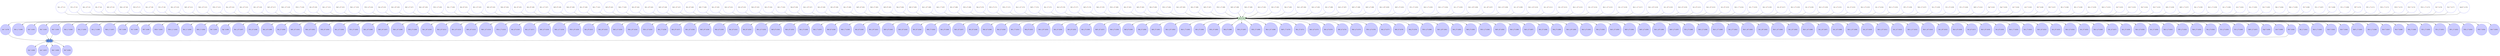 digraph test {
  c1 -> e1;
  c2 -> e1;
  c3 -> e1;
  c4 -> e1;
  c5 -> e1;
  c6 -> e1;
  c7 -> e1;
  c8 -> e1;
  c9 -> e1;
  c10 -> e1;
  c11 -> e1;
  c12 -> e1;
  c13 -> e1;
  c14 -> e1;
  c15 -> e1;
  c16 -> e1;
  c17 -> e1;
  c18 -> e1;
  c19 -> e1;
  c20 -> e1;
  c21 -> e1;
  c22 -> e1;
  c23 -> e1;
  c24 -> e1;
  c25 -> e1;
  c26 -> e1;
  c27 -> e1;
  c28 -> e1;
  c29 -> e1;
  c30 -> e1;
  c31 -> e1;
  c32 -> e1;
  c33 -> e1;
  c34 -> e1;
  c35 -> e1;
  c36 -> e1;
  c37 -> e1;
  c38 -> e1;
  c39 -> e1;
  c40 -> e1;
  c41 -> e1;
  c42 -> e1;
  c43 -> e1;
  c44 -> e1;
  c45 -> e1;
  c46 -> e1;
  c47 -> e1;
  c48 -> e1;
  c49 -> e1;
  c50 -> e1;
  c51 -> e1;
  c52 -> e1;
  c53 -> e1;
  c54 -> e1;
  c55 -> e1;
  c56 -> e1;
  c57 -> e1;
  c58 -> e1;
  c59 -> e1;
  c60 -> e1;
  c61 -> e1;
  c62 -> e1;
  c63 -> e1;
  c64 -> e1;
  c65 -> e1;
  c66 -> e1;
  c67 -> e1;
  c68 -> e1;
  c69 -> e1;
  c70 -> e1;
  c71 -> e1;
  c72 -> e1;
  c73 -> e1;
  c74 -> e1;
  c75 -> e1;
  c76 -> e1;
  c77 -> e1;
  c78 -> e1;
  c79 -> e1;
  c80 -> e1;
  c81 -> e1;
  c82 -> e1;
  c83 -> e1;
  c84 -> e1;
  c85 -> e1;
  c86 -> e1;
  c87 -> e1;
  c88 -> e1;
  c89 -> e1;
  c90 -> e1;
  c91 -> e1;
  c92 -> e1;
  c93 -> e1;
  c94 -> e1;
  c95 -> e1;
  c96 -> e1;
  c97 -> e1;
  c98 -> e1;
  c99 -> e1;
  c100 -> e1;
  c101 -> e1;
  c102 -> e1;
  c103 -> e1;
  c104 -> e1;
  c105 -> e1;
  c106 -> e1;
  c107 -> e1;
  c108 -> e1;
  c109 -> e1;
  c110 -> e1;
  c111 -> e1;
  c112 -> e1;
  c113 -> e1;
  c114 -> e1;
  c115 -> e1;
  c116 -> e1;
  c117 -> e1;
  c118 -> e1;
  c119 -> e1;
  c120 -> e1;
  c121 -> e1;
  c122 -> e1;
  c123 -> e1;
  c124 -> e1;
  c125 -> e1;
  c126 -> e1;
  c127 -> e1;
  c128 -> e1;
  c129 -> e1;
  c130 -> e1;
  c131 -> e1;
  c132 -> e1;
  c133 -> e1;
  c134 -> e1;
  c135 -> e1;
  c136 -> e1;
  c137 -> e1;
  c138 -> e1;
  c139 -> e1;
  c140 -> e1;
  c141 -> e1;
  c142 -> e1;
  c143 -> e1;
  c144 -> e1;
  c145 -> e1;
  c146 -> e1;
  c147 -> e1;
  c148 -> e1;
  c149 -> e1;
  c150 -> e1;
  c151 -> e1;
  c152 -> e1;
  c153 -> e1;
  c154 -> e1;
  c155 -> e1;
  c156 -> e1;
  c157 -> e1;
  c158 -> e1;
  c159 -> e1;
  c160 -> e1;
  c161 -> e1;
  c162 -> e1;
  c163 -> e1;
  c164 -> e1;
  c165 -> e1;
  c166 -> e1;
  c167 -> e1;
  c168 -> e1;
  c169 -> e1;
  c170 -> e1;
  c171 -> e1;
  c172 -> e1;
  c173 -> e1;
  c174 -> e1;
  c175 -> e1;
  c176 -> e1;
  c177 -> e1;
  c178 -> e1;
  e1 -> c179;
  c179 -> e2;
  e1 -> c180;
  e1 -> c181;
  e1 -> c182;
  c182 -> e2;
  e1 -> c183;
  c183 -> e2;
  e1 -> c184;
  e1 -> c185;
  e1 -> c186;
  e1 -> c187;
  e1 -> c188;
  e1 -> c189;
  e1 -> c190;
  e1 -> c191;
  e1 -> c192;
  e1 -> c193;
  e1 -> c194;
  e1 -> c195;
  e1 -> c196;
  e1 -> c197;
  e1 -> c198;
  e1 -> c199;
  e1 -> c200;
  e1 -> c201;
  e1 -> c202;
  e1 -> c203;
  e1 -> c204;
  e1 -> c205;
  e1 -> c206;
  e1 -> c207;
  e1 -> c208;
  e1 -> c209;
  e1 -> c210;
  e1 -> c211;
  e1 -> c212;
  e1 -> c213;
  e1 -> c214;
  e1 -> c215;
  e1 -> c216;
  e1 -> c217;
  e1 -> c218;
  e1 -> c219;
  e1 -> c220;
  e1 -> c221;
  e1 -> c222;
  e1 -> c223;
  e1 -> c224;
  e1 -> c225;
  e1 -> c226;
  e1 -> c227;
  e1 -> c228;
  e1 -> c229;
  e1 -> c230;
  e1 -> c231;
  e1 -> c232;
  e1 -> c233;
  e1 -> c234;
  e1 -> c235;
  e1 -> c236;
  e1 -> c237;
  e1 -> c238;
  e1 -> c239;
  e1 -> c240;
  e1 -> c241;
  e1 -> c242;
  e1 -> c243;
  e1 -> c244;
  e1 -> c245;
  e1 -> c246;
  e1 -> c247;
  e1 -> c248;
  e1 -> c249;
  e1 -> c250;
  e1 -> c251;
  e1 -> c252;
  e1 -> c253;
  e1 -> c254;
  e1 -> c255;
  e1 -> c256;
  e1 -> c257;
  e1 -> c258;
  e1 -> c259;
  e1 -> c260;
  e1 -> c261;
  e1 -> c262;
  e1 -> c263;
  e1 -> c264;
  e1 -> c265;
  e1 -> c266;
  e1 -> c267;
  e1 -> c268;
  e1 -> c269;
  e1 -> c270;
  e1 -> c271;
  e1 -> c272;
  e1 -> c273;
  e1 -> c274;
  e1 -> c275;
  e1 -> c276;
  e1 -> c277;
  e1 -> c278;
  e1 -> c279;
  e1 -> c280;
  e1 -> c281;
  e1 -> c282;
  e1 -> c283;
  e1 -> c284;
  e1 -> c285;
  e1 -> c286;
  e1 -> c287;
  e1 -> c288;
  e1 -> c289;
  e1 -> c290;
  e1 -> c291;
  e1 -> c292;
  e1 -> c293;
  e1 -> c294;
  e1 -> c295;
  e1 -> c296;
  e1 -> c297;
  e1 -> c298;
  e1 -> c299;
  e1 -> c300;
  e1 -> c301;
  e1 -> c302;
  e1 -> c303;
  e1 -> c304;
  e1 -> c305;
  e1 -> c306;
  e1 -> c307;
  e1 -> c308;
  e1 -> c309;
  e1 -> c310;
  e1 -> c311;
  e1 -> c312;
  e1 -> c313;
  e1 -> c314;
  e1 -> c315;
  e1 -> c316;
  e1 -> c317;
  e1 -> c318;
  e1 -> c319;
  e1 -> c320;
  e1 -> c321;
  e1 -> c322;
  e1 -> c323;
  e1 -> c324;
  e1 -> c325;
  e1 -> c326;
  e1 -> c327;
  e1 -> c328;
  e1 -> c329;
  e1 -> c330;
  e1 -> c331;
  e1 -> c332;
  e1 -> c333;
  e1 -> c334;
  e1 -> c335;
  e1 -> c336;
  e1 -> c337;
  e1 -> c338;
  e1 -> c339;
  e1 -> c340;
  c340 -> e2;
  e1 -> c341;
  e1 -> c342;
  e1 -> c343;
  e1 -> c344;
  e1 -> c345;
  e1 -> c346;
  e1 -> c347;
  e1 -> c348;
  e1 -> c349;
  e1 -> c350;
  e1 -> c351;
  e1 -> c352;
  e1 -> c353;
  e1 -> c354;
  e1 -> c355;
  e2 -> c356;
  e2 -> c357;
  e2 -> c358;
  e2 -> c359;
  c1 [color="#4040ff" fillcolor="transparent" label= <Bu1-_12<FONT COLOR="red"><SUP>0</SUP></FONT>&nbsp;(c1)> shape=circle style=filled];
  c2 [color="#4040ff" fillcolor="transparent" label= <Fi2+_4<FONT COLOR="red"><SUP>0</SUP></FONT>&nbsp;(c2)> shape=circle style=filled];
  c3 [color="#4040ff" fillcolor="transparent" label= <Bu2-_14<FONT COLOR="red"><SUP>0</SUP></FONT>&nbsp;(c3)> shape=circle style=filled];
  c4 [color="#4040ff" fillcolor="transparent" label= <Bri-_2<FONT COLOR="red"><SUP>0</SUP></FONT>&nbsp;(c4)> shape=circle style=filled];
  c5 [color="#4040ff" fillcolor="transparent" label= <BuF-_15<FONT COLOR="red"><SUP>0</SUP></FONT>&nbsp;(c5)> shape=circle style=filled];
  c6 [color="#4040ff" fillcolor="transparent" label= <Wal+_14<FONT COLOR="red"><SUP>0</SUP></FONT>&nbsp;(c6)> shape=circle style=filled];
  c7 [color="#4040ff" fillcolor="transparent" label= <FiS2-_6<FONT COLOR="red"><SUP>0</SUP></FONT>&nbsp;(c7)> shape=circle style=filled];
  c8 [color="#4040ff" fillcolor="transparent" label= <Bu1-_11<FONT COLOR="red"><SUP>0</SUP></FONT>&nbsp;(c8)> shape=circle style=filled];
  c9 [color="#4040ff" fillcolor="transparent" label= <Fi2+_3<FONT COLOR="red"><SUP>0</SUP></FONT>&nbsp;(c9)> shape=circle style=filled];
  c10 [color="#4040ff" fillcolor="transparent" label= <Bu2-_13<FONT COLOR="red"><SUP>0</SUP></FONT>&nbsp;(c10)> shape=circle style=filled];
  c11 [color="#4040ff" fillcolor="transparent" label= <BuF-_14<FONT COLOR="red"><SUP>0</SUP></FONT>&nbsp;(c11)> shape=circle style=filled];
  c12 [color="#4040ff" fillcolor="transparent" label= <Wal+_13<FONT COLOR="red"><SUP>0</SUP></FONT>&nbsp;(c12)> shape=circle style=filled];
  c13 [color="#4040ff" fillcolor="transparent" label= <FiS2-_5<FONT COLOR="red"><SUP>0</SUP></FONT>&nbsp;(c13)> shape=circle style=filled];
  c14 [color="#4040ff" fillcolor="transparent" label= <Bu1-_10<FONT COLOR="red"><SUP>0</SUP></FONT>&nbsp;(c14)> shape=circle style=filled];
  c15 [color="#4040ff" fillcolor="transparent" label= <Bu2-_12<FONT COLOR="red"><SUP>0</SUP></FONT>&nbsp;(c15)> shape=circle style=filled];
  c16 [color="#4040ff" fillcolor="transparent" label= <Bri+_13<FONT COLOR="red"><SUP>0</SUP></FONT>&nbsp;(c16)> shape=circle style=filled];
  c17 [color="#4040ff" fillcolor="transparent" label= <BuF-_13<FONT COLOR="red"><SUP>0</SUP></FONT>&nbsp;(c17)> shape=circle style=filled];
  c18 [color="#4040ff" fillcolor="transparent" label= <Wal+_12<FONT COLOR="red"><SUP>0</SUP></FONT>&nbsp;(c18)> shape=circle style=filled];
  c19 [color="#4040ff" fillcolor="transparent" label= <FiS1+_7<FONT COLOR="red"><SUP>0</SUP></FONT>&nbsp;(c19)> shape=circle style=filled];
  c20 [color="#4040ff" fillcolor="transparent" label= <Bu1-_9<FONT COLOR="red"><SUP>0</SUP></FONT>&nbsp;(c20)> shape=circle style=filled];
  c21 [color="#4040ff" fillcolor="transparent" label= <Bu2-_11<FONT COLOR="red"><SUP>0</SUP></FONT>&nbsp;(c21)> shape=circle style=filled];
  c22 [color="#4040ff" fillcolor="transparent" label= <BuF-_12<FONT COLOR="red"><SUP>0</SUP></FONT>&nbsp;(c22)> shape=circle style=filled];
  c23 [color="#4040ff" fillcolor="transparent" label= <Wal+_11<FONT COLOR="red"><SUP>0</SUP></FONT>&nbsp;(c23)> shape=circle style=filled];
  c24 [color="#4040ff" fillcolor="transparent" label= <FiS1+_6<FONT COLOR="red"><SUP>0</SUP></FONT>&nbsp;(c24)> shape=circle style=filled];
  c25 [color="#4040ff" fillcolor="transparent" label= <Bu1-_8<FONT COLOR="red"><SUP>0</SUP></FONT>&nbsp;(c25)> shape=circle style=filled];
  c26 [color="#4040ff" fillcolor="transparent" label= <Bu2-_10<FONT COLOR="red"><SUP>0</SUP></FONT>&nbsp;(c26)> shape=circle style=filled];
  c27 [color="#4040ff" fillcolor="transparent" label= <BuF-_11<FONT COLOR="red"><SUP>0</SUP></FONT>&nbsp;(c27)> shape=circle style=filled];
  c28 [color="#4040ff" fillcolor="transparent" label= <Wal+_10<FONT COLOR="red"><SUP>0</SUP></FONT>&nbsp;(c28)> shape=circle style=filled];
  c29 [color="#4040ff" fillcolor="transparent" label= <FiS1+_5<FONT COLOR="red"><SUP>0</SUP></FONT>&nbsp;(c29)> shape=circle style=filled];
  c30 [color="#4040ff" fillcolor="transparent" label= <Bu1-_7<FONT COLOR="red"><SUP>0</SUP></FONT>&nbsp;(c30)> shape=circle style=filled];
  c31 [color="#4040ff" fillcolor="transparent" label= <Bu2-_9<FONT COLOR="red"><SUP>0</SUP></FONT>&nbsp;(c31)> shape=circle style=filled];
  c32 [color="#4040ff" fillcolor="transparent" label= <Bri+_12<FONT COLOR="red"><SUP>0</SUP></FONT>&nbsp;(c32)> shape=circle style=filled];
  c33 [color="#4040ff" fillcolor="transparent" label= <BuF-_10<FONT COLOR="red"><SUP>0</SUP></FONT>&nbsp;(c33)> shape=circle style=filled];
  c34 [color="#4040ff" fillcolor="transparent" label= <Wal+_9<FONT COLOR="red"><SUP>0</SUP></FONT>&nbsp;(c34)> shape=circle style=filled];
  c35 [color="#4040ff" fillcolor="transparent" label= <Bu1-_6<FONT COLOR="red"><SUP>0</SUP></FONT>&nbsp;(c35)> shape=circle style=filled];
  c36 [color="#4040ff" fillcolor="transparent" label= <Bu2-_8<FONT COLOR="red"><SUP>0</SUP></FONT>&nbsp;(c36)> shape=circle style=filled];
  c37 [color="#4040ff" fillcolor="transparent" label= <Bri+_11<FONT COLOR="red"><SUP>0</SUP></FONT>&nbsp;(c37)> shape=circle style=filled];
  c38 [color="#4040ff" fillcolor="transparent" label= <BuF-_9<FONT COLOR="red"><SUP>0</SUP></FONT>&nbsp;(c38)> shape=circle style=filled];
  c39 [color="#4040ff" fillcolor="transparent" label= <Wal+_8<FONT COLOR="red"><SUP>0</SUP></FONT>&nbsp;(c39)> shape=circle style=filled];
  c40 [color="#4040ff" fillcolor="transparent" label= <Bu1-_5<FONT COLOR="red"><SUP>0</SUP></FONT>&nbsp;(c40)> shape=circle style=filled];
  c41 [color="#4040ff" fillcolor="transparent" label= <Bu2-_7<FONT COLOR="red"><SUP>0</SUP></FONT>&nbsp;(c41)> shape=circle style=filled];
  c42 [color="#4040ff" fillcolor="transparent" label= <BuF-_8<FONT COLOR="red"><SUP>0</SUP></FONT>&nbsp;(c42)> shape=circle style=filled];
  c43 [color="#4040ff" fillcolor="transparent" label= <Wal+_7<FONT COLOR="red"><SUP>0</SUP></FONT>&nbsp;(c43)> shape=circle style=filled];
  c44 [color="#4040ff" fillcolor="transparent" label= <Bu2-_6<FONT COLOR="red"><SUP>0</SUP></FONT>&nbsp;(c44)> shape=circle style=filled];
  c45 [color="#4040ff" fillcolor="transparent" label= <Bri+_10<FONT COLOR="red"><SUP>0</SUP></FONT>&nbsp;(c45)> shape=circle style=filled];
  c46 [color="#4040ff" fillcolor="transparent" label= <BuF+_9<FONT COLOR="red"><SUP>0</SUP></FONT>&nbsp;(c46)> shape=circle style=filled];
  c47 [color="#4040ff" fillcolor="transparent" label= <Bu2+_9<FONT COLOR="red"><SUP>0</SUP></FONT>&nbsp;(c47)> shape=circle style=filled];
  c48 [color="#4040ff" fillcolor="transparent" label= <Bri+_9<FONT COLOR="red"><SUP>0</SUP></FONT>&nbsp;(c48)> shape=circle style=filled];
  c49 [color="#4040ff" fillcolor="transparent" label= <BuF-_7<FONT COLOR="red"><SUP>0</SUP></FONT>&nbsp;(c49)> shape=circle style=filled];
  c50 [color="#4040ff" fillcolor="transparent" label= <Bu1-_4<FONT COLOR="red"><SUP>0</SUP></FONT>&nbsp;(c50)> shape=circle style=filled];
  c51 [color="#4040ff" fillcolor="transparent" label= <Bu2+_8<FONT COLOR="red"><SUP>0</SUP></FONT>&nbsp;(c51)> shape=circle style=filled];
  c52 [color="#4040ff" fillcolor="transparent" label= <Bri+_8<FONT COLOR="red"><SUP>0</SUP></FONT>&nbsp;(c52)> shape=circle style=filled];
  c53 [color="#4040ff" fillcolor="transparent" label= <Wal+_6<FONT COLOR="red"><SUP>0</SUP></FONT>&nbsp;(c53)> shape=circle style=filled];
  c54 [color="#4040ff" fillcolor="transparent" label= <Bu2-_5<FONT COLOR="red"><SUP>0</SUP></FONT>&nbsp;(c54)> shape=circle style=filled];
  c55 [color="#4040ff" fillcolor="transparent" label= <Bri+_7<FONT COLOR="red"><SUP>0</SUP></FONT>&nbsp;(c55)> shape=circle style=filled];
  c56 [color="#4040ff" fillcolor="transparent" label= <Wal-_6<FONT COLOR="red"><SUP>0</SUP></FONT>&nbsp;(c56)> shape=circle style=filled];
  c57 [color="#4040ff" fillcolor="transparent" label= <Bu1+_23<FONT COLOR="red"><SUP>0</SUP></FONT>&nbsp;(c57)> shape=circle style=filled];
  c58 [color="#4040ff" fillcolor="transparent" label= <Bu2-_4<FONT COLOR="red"><SUP>0</SUP></FONT>&nbsp;(c58)> shape=circle style=filled];
  c59 [color="#4040ff" fillcolor="transparent" label= <Bri+_6<FONT COLOR="red"><SUP>0</SUP></FONT>&nbsp;(c59)> shape=circle style=filled];
  c60 [color="#4040ff" fillcolor="transparent" label= <Bu1-_3<FONT COLOR="red"><SUP>0</SUP></FONT>&nbsp;(c60)> shape=circle style=filled];
  c61 [color="#4040ff" fillcolor="transparent" label= <BuF+_8<FONT COLOR="red"><SUP>0</SUP></FONT>&nbsp;(c61)> shape=circle style=filled];
  c62 [color="#4040ff" fillcolor="transparent" label= <Wal+_5<FONT COLOR="red"><SUP>0</SUP></FONT>&nbsp;(c62)> shape=circle style=filled];
  c63 [color="#4040ff" fillcolor="transparent" label= <BuF-_6<FONT COLOR="red"><SUP>0</SUP></FONT>&nbsp;(c63)> shape=circle style=filled];
  c64 [color="#4040ff" fillcolor="transparent" label= <Wal-_5<FONT COLOR="red"><SUP>0</SUP></FONT>&nbsp;(c64)> shape=circle style=filled];
  c65 [color="#4040ff" fillcolor="transparent" label= <BuF-_5<FONT COLOR="red"><SUP>0</SUP></FONT>&nbsp;(c65)> shape=circle style=filled];
  c66 [color="#4040ff" fillcolor="transparent" label= <Bu1+_22<FONT COLOR="red"><SUP>0</SUP></FONT>&nbsp;(c66)> shape=circle style=filled];
  c67 [color="#4040ff" fillcolor="transparent" label= <Bu2+_7<FONT COLOR="red"><SUP>0</SUP></FONT>&nbsp;(c67)> shape=circle style=filled];
  c68 [color="#4040ff" fillcolor="transparent" label= <Bri+_5<FONT COLOR="red"><SUP>0</SUP></FONT>&nbsp;(c68)> shape=circle style=filled];
  c69 [color="#4040ff" fillcolor="transparent" label= <FiS2-_4<FONT COLOR="red"><SUP>0</SUP></FONT>&nbsp;(c69)> shape=circle style=filled];
  c70 [color="#4040ff" fillcolor="transparent" label= <Wal-_4<FONT COLOR="red"><SUP>0</SUP></FONT>&nbsp;(c70)> shape=circle style=filled];
  c71 [color="#4040ff" fillcolor="transparent" label= <FiS2-_3<FONT COLOR="red"><SUP>0</SUP></FONT>&nbsp;(c71)> shape=circle style=filled];
  c72 [color="#4040ff" fillcolor="transparent" label= <FiS2-_2<FONT COLOR="red"><SUP>0</SUP></FONT>&nbsp;(c72)> shape=circle style=filled];
  c73 [color="#4040ff" fillcolor="transparent" label= <Bu1+_21<FONT COLOR="red"><SUP>0</SUP></FONT>&nbsp;(c73)> shape=circle style=filled];
  c74 [color="#4040ff" fillcolor="transparent" label= <BuF+_7<FONT COLOR="red"><SUP>0</SUP></FONT>&nbsp;(c74)> shape=circle style=filled];
  c75 [color="#4040ff" fillcolor="transparent" label= <Bu1-_2<FONT COLOR="red"><SUP>0</SUP></FONT>&nbsp;(c75)> shape=circle style=filled];
  c76 [color="#4040ff" fillcolor="transparent" label= <Bu2+_6<FONT COLOR="red"><SUP>0</SUP></FONT>&nbsp;(c76)> shape=circle style=filled];
  c77 [color="#4040ff" fillcolor="transparent" label= <Bri+_4<FONT COLOR="red"><SUP>0</SUP></FONT>&nbsp;(c77)> shape=circle style=filled];
  c78 [color="#4040ff" fillcolor="transparent" label= <BuF-_4<FONT COLOR="red"><SUP>0</SUP></FONT>&nbsp;(c78)> shape=circle style=filled];
  c79 [color="#4040ff" fillcolor="transparent" label= <Wal+_4<FONT COLOR="red"><SUP>0</SUP></FONT>&nbsp;(c79)> shape=circle style=filled];
  c80 [color="#4040ff" fillcolor="transparent" label= <FiS1+_4<FONT COLOR="red"><SUP>0</SUP></FONT>&nbsp;(c80)> shape=circle style=filled];
  c81 [color="#4040ff" fillcolor="transparent" label= <Bu2-_3<FONT COLOR="red"><SUP>0</SUP></FONT>&nbsp;(c81)> shape=circle style=filled];
  c82 [color="#4040ff" fillcolor="transparent" label= <BuF-_3<FONT COLOR="red"><SUP>0</SUP></FONT>&nbsp;(c82)> shape=circle style=filled];
  c83 [color="#4040ff" fillcolor="transparent" label= <Wal-_3<FONT COLOR="red"><SUP>0</SUP></FONT>&nbsp;(c83)> shape=circle style=filled];
  c84 [color="#4040ff" fillcolor="transparent" label= <FiS1+_3<FONT COLOR="red"><SUP>0</SUP></FONT>&nbsp;(c84)> shape=circle style=filled];
  c85 [color="#4040ff" fillcolor="transparent" label= <Bu1+_20<FONT COLOR="red"><SUP>0</SUP></FONT>&nbsp;(c85)> shape=circle style=filled];
  c86 [color="#4040ff" fillcolor="transparent" label= <Bu2-_2<FONT COLOR="red"><SUP>0</SUP></FONT>&nbsp;(c86)> shape=circle style=filled];
  c87 [color="#4040ff" fillcolor="transparent" label= <BuF-_2<FONT COLOR="red"><SUP>0</SUP></FONT>&nbsp;(c87)> shape=circle style=filled];
  c88 [color="#4040ff" fillcolor="transparent" label= <FiS1+_2<FONT COLOR="red"><SUP>0</SUP></FONT>&nbsp;(c88)> shape=circle style=filled];
  c89 [color="#4040ff" fillcolor="transparent" label= <BuF+_6<FONT COLOR="red"><SUP>0</SUP></FONT>&nbsp;(c89)> shape=circle style=filled];
  c90 [color="#4040ff" fillcolor="transparent" label= <Wal+_3<FONT COLOR="red"><SUP>0</SUP></FONT>&nbsp;(c90)> shape=circle style=filled];
  c91 [color="#4040ff" fillcolor="transparent" label= <Bu2+_5<FONT COLOR="red"><SUP>0</SUP></FONT>&nbsp;(c91)> shape=circle style=filled];
  c92 [color="#4040ff" fillcolor="transparent" label= <Bri+_3<FONT COLOR="red"><SUP>0</SUP></FONT>&nbsp;(c92)> shape=circle style=filled];
  c93 [color="#4040ff" fillcolor="transparent" label= <Wal-_2<FONT COLOR="red"><SUP>0</SUP></FONT>&nbsp;(c93)> shape=circle style=filled];
  c94 [color="#4040ff" fillcolor="transparent" label= <Bu1+_19<FONT COLOR="red"><SUP>0</SUP></FONT>&nbsp;(c94)> shape=circle style=filled];
  c95 [color="#4040ff" fillcolor="transparent" label= <Bu2+_4<FONT COLOR="red"><SUP>0</SUP></FONT>&nbsp;(c95)> shape=circle style=filled];
  c96 [color="#4040ff" fillcolor="transparent" label= <Bri+_2<FONT COLOR="red"><SUP>0</SUP></FONT>&nbsp;(c96)> shape=circle style=filled];
  c97 [color="#4040ff" fillcolor="transparent" label= <Bu2+_3<FONT COLOR="red"><SUP>0</SUP></FONT>&nbsp;(c97)> shape=circle style=filled];
  c98 [color="#4040ff" fillcolor="transparent" label= <BuF+_5<FONT COLOR="red"><SUP>0</SUP></FONT>&nbsp;(c98)> shape=circle style=filled];
  c99 [color="#4040ff" fillcolor="transparent" label= <BuF+_4<FONT COLOR="red"><SUP>0</SUP></FONT>&nbsp;(c99)> shape=circle style=filled];
  c100 [color="#4040ff" fillcolor="transparent" label= <Bu1+_18<FONT COLOR="red"><SUP>0</SUP></FONT>&nbsp;(c100)> shape=circle style=filled];
  c101 [color="#4040ff" fillcolor="transparent" label= <BuF+_3<FONT COLOR="red"><SUP>0</SUP></FONT>&nbsp;(c101)> shape=circle style=filled];
  c102 [color="#4040ff" fillcolor="transparent" label= <Fi2+_2<FONT COLOR="red"><SUP>0</SUP></FONT>&nbsp;(c102)> shape=circle style=filled];
  c103 [color="#4040ff" fillcolor="transparent" label= <Bu2+_2<FONT COLOR="red"><SUP>0</SUP></FONT>&nbsp;(c103)> shape=circle style=filled];
  c104 [color="#4040ff" fillcolor="transparent" label= <Bu1+_17<FONT COLOR="red"><SUP>0</SUP></FONT>&nbsp;(c104)> shape=circle style=filled];
  c105 [color="#4040ff" fillcolor="transparent" label= <Se1-_17<FONT COLOR="red"><SUP>0</SUP></FONT>&nbsp;(c105)> shape=circle style=filled];
  c106 [color="#4040ff" fillcolor="transparent" label= <Bu1+_16<FONT COLOR="red"><SUP>0</SUP></FONT>&nbsp;(c106)> shape=circle style=filled];
  c107 [color="#4040ff" fillcolor="transparent" label= <Se1-_16<FONT COLOR="red"><SUP>0</SUP></FONT>&nbsp;(c107)> shape=circle style=filled];
  c108 [color="#4040ff" fillcolor="transparent" label= <Bu1+_15<FONT COLOR="red"><SUP>0</SUP></FONT>&nbsp;(c108)> shape=circle style=filled];
  c109 [color="#4040ff" fillcolor="transparent" label= <Se1-_15<FONT COLOR="red"><SUP>0</SUP></FONT>&nbsp;(c109)> shape=circle style=filled];
  c110 [color="#4040ff" fillcolor="transparent" label= <Bu1+_14<FONT COLOR="red"><SUP>0</SUP></FONT>&nbsp;(c110)> shape=circle style=filled];
  c111 [color="#4040ff" fillcolor="transparent" label= <Se1-_14<FONT COLOR="red"><SUP>0</SUP></FONT>&nbsp;(c111)> shape=circle style=filled];
  c112 [color="#4040ff" fillcolor="transparent" label= <Se1-_13<FONT COLOR="red"><SUP>0</SUP></FONT>&nbsp;(c112)> shape=circle style=filled];
  c113 [color="#4040ff" fillcolor="transparent" label= <Bu1+_13<FONT COLOR="red"><SUP>0</SUP></FONT>&nbsp;(c113)> shape=circle style=filled];
  c114 [color="#4040ff" fillcolor="transparent" label= <Se1-_12<FONT COLOR="red"><SUP>0</SUP></FONT>&nbsp;(c114)> shape=circle style=filled];
  c115 [color="#4040ff" fillcolor="transparent" label= <Bu1+_12<FONT COLOR="red"><SUP>0</SUP></FONT>&nbsp;(c115)> shape=circle style=filled];
  c116 [color="#4040ff" fillcolor="transparent" label= <Se1-_11<FONT COLOR="red"><SUP>0</SUP></FONT>&nbsp;(c116)> shape=circle style=filled];
  c117 [color="#4040ff" fillcolor="transparent" label= <Bu1+_11<FONT COLOR="red"><SUP>0</SUP></FONT>&nbsp;(c117)> shape=circle style=filled];
  c118 [color="#4040ff" fillcolor="transparent" label= <Bu1+_10<FONT COLOR="red"><SUP>0</SUP></FONT>&nbsp;(c118)> shape=circle style=filled];
  c119 [color="#4040ff" fillcolor="transparent" label= <Se1-_10<FONT COLOR="red"><SUP>0</SUP></FONT>&nbsp;(c119)> shape=circle style=filled];
  c120 [color="#4040ff" fillcolor="transparent" label= <Bu1+_9<FONT COLOR="red"><SUP>0</SUP></FONT>&nbsp;(c120)> shape=circle style=filled];
  c121 [color="#4040ff" fillcolor="transparent" label= <Se1-_9<FONT COLOR="red"><SUP>0</SUP></FONT>&nbsp;(c121)> shape=circle style=filled];
  c122 [color="#4040ff" fillcolor="transparent" label= <Bu1+_8<FONT COLOR="red"><SUP>0</SUP></FONT>&nbsp;(c122)> shape=circle style=filled];
  c123 [color="#4040ff" fillcolor="transparent" label= <Se1-_8<FONT COLOR="red"><SUP>0</SUP></FONT>&nbsp;(c123)> shape=circle style=filled];
  c124 [color="#4040ff" fillcolor="transparent" label= <Bu1+_7<FONT COLOR="red"><SUP>0</SUP></FONT>&nbsp;(c124)> shape=circle style=filled];
  c125 [color="#4040ff" fillcolor="transparent" label= <Se1-_7<FONT COLOR="red"><SUP>0</SUP></FONT>&nbsp;(c125)> shape=circle style=filled];
  c126 [color="#4040ff" fillcolor="transparent" label= <Bu1+_6<FONT COLOR="red"><SUP>0</SUP></FONT>&nbsp;(c126)> shape=circle style=filled];
  c127 [color="#4040ff" fillcolor="transparent" label= <Se1-_6<FONT COLOR="red"><SUP>0</SUP></FONT>&nbsp;(c127)> shape=circle style=filled];
  c128 [color="#4040ff" fillcolor="transparent" label= <Bu1+_5<FONT COLOR="red"><SUP>0</SUP></FONT>&nbsp;(c128)> shape=circle style=filled];
  c129 [color="#4040ff" fillcolor="transparent" label= <Se1-_5<FONT COLOR="red"><SUP>0</SUP></FONT>&nbsp;(c129)> shape=circle style=filled];
  c130 [color="#4040ff" fillcolor="transparent" label= <Bu1+_4<FONT COLOR="red"><SUP>0</SUP></FONT>&nbsp;(c130)> shape=circle style=filled];
  c131 [color="#4040ff" fillcolor="transparent" label= <Se1-_4<FONT COLOR="red"><SUP>0</SUP></FONT>&nbsp;(c131)> shape=circle style=filled];
  c132 [color="#4040ff" fillcolor="transparent" label= <Se1-_3<FONT COLOR="red"><SUP>0</SUP></FONT>&nbsp;(c132)> shape=circle style=filled];
  c133 [color="#4040ff" fillcolor="transparent" label= <Bu1+_3<FONT COLOR="red"><SUP>0</SUP></FONT>&nbsp;(c133)> shape=circle style=filled];
  c134 [color="#4040ff" fillcolor="transparent" label= <Se1-_2<FONT COLOR="red"><SUP>0</SUP></FONT>&nbsp;(c134)> shape=circle style=filled];
  c135 [color="#4040ff" fillcolor="transparent" label= <Bu1+_2<FONT COLOR="red"><SUP>0</SUP></FONT>&nbsp;(c135)> shape=circle style=filled];
  c136 [color="#4040ff" fillcolor="transparent" label= <FiF+_2<FONT COLOR="red"><SUP>0</SUP></FONT>&nbsp;(c136)> shape=circle style=filled];
  c137 [color="#4040ff" fillcolor="transparent" label= <Wal+_2<FONT COLOR="red"><SUP>0</SUP></FONT>&nbsp;(c137)> shape=circle style=filled];
  c138 [color="#4040ff" fillcolor="transparent" label= <Fa1-_2<FONT COLOR="red"><SUP>0</SUP></FONT>&nbsp;(c138)> shape=circle style=filled];
  c139 [color="#4040ff" fillcolor="transparent" label= <Fi1+_3<FONT COLOR="red"><SUP>0</SUP></FONT>&nbsp;(c139)> shape=circle style=filled];
  c140 [color="#4040ff" fillcolor="transparent" label= <Fi1+_2<FONT COLOR="red"><SUP>0</SUP></FONT>&nbsp;(c140)> shape=circle style=filled];
  c141 [color="#4040ff" fillcolor="transparent" label= <BuF+_2<FONT COLOR="red"><SUP>0</SUP></FONT>&nbsp;(c141)> shape=circle style=filled];
  c142 [color="#4040ff" fillcolor="transparent" label= <Cig-<FONT COLOR="red"><SUP>0</SUP></FONT>&nbsp;(c142)> shape=circle style=filled];
  c143 [color="#4040ff" fillcolor="transparent" label= <Cig+<FONT COLOR="red"><SUP>0</SUP></FONT>&nbsp;(c143)> shape=circle style=filled];
  c144 [color="#4040ff" fillcolor="transparent" label= <Lev-<FONT COLOR="red"><SUP>0</SUP></FONT>&nbsp;(c144)> shape=circle style=filled];
  c145 [color="#4040ff" fillcolor="transparent" label= <Lev+<FONT COLOR="red"><SUP>0</SUP></FONT>&nbsp;(c145)> shape=circle style=filled];
  c146 [color="#4040ff" fillcolor="transparent" label= <Pol-<FONT COLOR="red"><SUP>0</SUP></FONT>&nbsp;(c146)> shape=circle style=filled];
  c147 [color="#4040ff" fillcolor="transparent" label= <Pol+<FONT COLOR="red"><SUP>0</SUP></FONT>&nbsp;(c147)> shape=circle style=filled];
  c148 [color="#4040ff" fillcolor="transparent" label= <Bri-_1<FONT COLOR="red"><SUP>0</SUP></FONT>&nbsp;(c148)> shape=circle style=filled];
  c149 [color="#4040ff" fillcolor="transparent" label= <Bri+_1<FONT COLOR="red"><SUP>0</SUP></FONT>&nbsp;(c149)> shape=circle style=filled];
  c150 [color="#4040ff" fillcolor="transparent" label= <Bu2-_1<FONT COLOR="red"><SUP>0</SUP></FONT>&nbsp;(c150)> shape=circle style=filled];
  c151 [color="#4040ff" fillcolor="transparent" label= <Bu2+_1<FONT COLOR="red"><SUP>0</SUP></FONT>&nbsp;(c151)> shape=circle style=filled];
  c152 [color="#4040ff" fillcolor="transparent" label= <Se2-<FONT COLOR="red"><SUP>0</SUP></FONT>&nbsp;(c152)> shape=circle style=filled];
  c153 [color="#4040ff" fillcolor="transparent" label= <Se2+<FONT COLOR="red"><SUP>0</SUP></FONT>&nbsp;(c153)> shape=circle style=filled];
  c154 [color="#4040ff" fillcolor="transparent" label= <Fa2-<FONT COLOR="red"><SUP>0</SUP></FONT>&nbsp;(c154)> shape=circle style=filled];
  c155 [color="#4040ff" fillcolor="transparent" label= <Fa2+<FONT COLOR="red"><SUP>0</SUP></FONT>&nbsp;(c155)> shape=circle style=filled];
  c156 [color="#4040ff" fillcolor="transparent" label= <BuF-_1<FONT COLOR="red"><SUP>0</SUP></FONT>&nbsp;(c156)> shape=circle style=filled];
  c157 [color="#4040ff" fillcolor="transparent" label= <BuF+_1<FONT COLOR="red"><SUP>0</SUP></FONT>&nbsp;(c157)> shape=circle style=filled];
  c158 [color="#4040ff" fillcolor="transparent" label= <Bu1-_1<FONT COLOR="red"><SUP>0</SUP></FONT>&nbsp;(c158)> shape=circle style=filled];
  c159 [color="#4040ff" fillcolor="transparent" label= <Bu1+_1<FONT COLOR="red"><SUP>0</SUP></FONT>&nbsp;(c159)> shape=circle style=filled];
  c160 [color="#4040ff" fillcolor="transparent" label= <Se1-_1<FONT COLOR="red"><SUP>0</SUP></FONT>&nbsp;(c160)> shape=circle style=filled];
  c161 [color="#4040ff" fillcolor="transparent" label= <Se1+<FONT COLOR="red"><SUP>0</SUP></FONT>&nbsp;(c161)> shape=circle style=filled];
  c162 [color="#4040ff" fillcolor="transparent" label= <Fa1-_1<FONT COLOR="red"><SUP>0</SUP></FONT>&nbsp;(c162)> shape=circle style=filled];
  c163 [color="#4040ff" fillcolor="transparent" label= <Fa1+<FONT COLOR="red"><SUP>0</SUP></FONT>&nbsp;(c163)> shape=circle style=filled];
  c164 [color="#4040ff" fillcolor="transparent" label= <Wal-_1<FONT COLOR="red"><SUP>0</SUP></FONT>&nbsp;(c164)> shape=circle style=filled];
  c165 [color="#4040ff" fillcolor="transparent" label= <Wal+_1<FONT COLOR="red"><SUP>0</SUP></FONT>&nbsp;(c165)> shape=circle style=filled];
  c166 [color="#4040ff" fillcolor="transparent" label= <Fi2-<FONT COLOR="red"><SUP>0</SUP></FONT>&nbsp;(c166)> shape=circle style=filled];
  c167 [color="#4040ff" fillcolor="transparent" label= <Fi2+_1<FONT COLOR="red"><SUP>0</SUP></FONT>&nbsp;(c167)> shape=circle style=filled];
  c168 [color="#4040ff" fillcolor="transparent" label= <Fi1-<FONT COLOR="red"><SUP>0</SUP></FONT>&nbsp;(c168)> shape=circle style=filled];
  c169 [color="#4040ff" fillcolor="transparent" label= <Fi1+_1<FONT COLOR="red"><SUP>0</SUP></FONT>&nbsp;(c169)> shape=circle style=filled];
  c170 [color="#4040ff" fillcolor="transparent" label= <FiF-<FONT COLOR="red"><SUP>0</SUP></FONT>&nbsp;(c170)> shape=circle style=filled];
  c171 [color="#4040ff" fillcolor="transparent" label= <FiF+_1<FONT COLOR="red"><SUP>0</SUP></FONT>&nbsp;(c171)> shape=circle style=filled];
  c172 [color="#4040ff" fillcolor="transparent" label= <FiS2-_1<FONT COLOR="red"><SUP>0</SUP></FONT>&nbsp;(c172)> shape=circle style=filled];
  c173 [color="#4040ff" fillcolor="transparent" label= <FiS2+<FONT COLOR="red"><SUP>0</SUP></FONT>&nbsp;(c173)> shape=circle style=filled];
  c174 [color="#4040ff" fillcolor="transparent" label= <FiS1-<FONT COLOR="red"><SUP>0</SUP></FONT>&nbsp;(c174)> shape=circle style=filled];
  c175 [color="#4040ff" fillcolor="transparent" label= <FiS1+_1<FONT COLOR="red"><SUP>0</SUP></FONT>&nbsp;(c175)> shape=circle style=filled];
  c176 [color="#4040ff" fillcolor="transparent" label= <For-<FONT COLOR="red"><SUP>0</SUP></FONT>&nbsp;(c176)> shape=circle style=filled];
  c177 [color="#4040ff" fillcolor="transparent" label= <For+<FONT COLOR="red"><SUP>0</SUP></FONT>&nbsp;(c177)> shape=circle style=filled];
  c178 [color="#4040ff" fillcolor="transparent" label= <bad_P<FONT COLOR="red"><SUP>1</SUP></FONT>&nbsp;(c178)> shape=circle style=filled];
  c179 [color="#4040ff" fillcolor="#ccccff" label= <Lev-<FONT COLOR="red"><SUP>1</SUP></FONT>&nbsp;(c179)> shape=circle style=filled];
  c180 [color="#4040ff" fillcolor="#ccccff" label= <Bri+_1<FONT COLOR="red"><SUP>1</SUP></FONT>&nbsp;(c180)> shape=circle style=filled];
  c181 [color="#4040ff" fillcolor="#ccccff" label= <Se2-<FONT COLOR="red"><SUP>1</SUP></FONT>&nbsp;(c181)> shape=circle style=filled];
  c182 [color="#4040ff" fillcolor="#ccccff" label= <Fa2-<FONT COLOR="red"><SUP>1</SUP></FONT>&nbsp;(c182)> shape=circle style=filled];
  c183 [color="#4040ff" fillcolor="#ccccff" label= <Pol+<FONT COLOR="red"><SUP>1</SUP></FONT>&nbsp;(c183)> shape=circle style=filled];
  c184 [color="#4040ff" fillcolor="#ccccff" label= <Bu2-_1<FONT COLOR="red"><SUP>1</SUP></FONT>&nbsp;(c184)> shape=circle style=filled];
  c185 [color="#4040ff" fillcolor="#ccccff" label= <Fa1-_1<FONT COLOR="red"><SUP>1</SUP></FONT>&nbsp;(c185)> shape=circle style=filled];
  c186 [color="#4040ff" fillcolor="#ccccff" label= <Se1-_1<FONT COLOR="red"><SUP>1</SUP></FONT>&nbsp;(c186)> shape=circle style=filled];
  c187 [color="#4040ff" fillcolor="#ccccff" label= <Wal+_1<FONT COLOR="red"><SUP>1</SUP></FONT>&nbsp;(c187)> shape=circle style=filled];
  c188 [color="#4040ff" fillcolor="#ccccff" label= <Fi2-<FONT COLOR="red"><SUP>1</SUP></FONT>&nbsp;(c188)> shape=circle style=filled];
  c189 [color="#4040ff" fillcolor="#ccccff" label= <Fi1-<FONT COLOR="red"><SUP>1</SUP></FONT>&nbsp;(c189)> shape=circle style=filled];
  c190 [color="#4040ff" fillcolor="#ccccff" label= <FiF-<FONT COLOR="red"><SUP>1</SUP></FONT>&nbsp;(c190)> shape=circle style=filled];
  c191 [color="#4040ff" fillcolor="#ccccff" label= <FiS2+<FONT COLOR="red"><SUP>1</SUP></FONT>&nbsp;(c191)> shape=circle style=filled];
  c192 [color="#4040ff" fillcolor="#ccccff" label= <FiS1+_1<FONT COLOR="red"><SUP>1</SUP></FONT>&nbsp;(c192)> shape=circle style=filled];
  c193 [color="#4040ff" fillcolor="#ccccff" label= <Bu1-_1<FONT COLOR="red"><SUP>1</SUP></FONT>&nbsp;(c193)> shape=circle style=filled];
  c194 [color="#4040ff" fillcolor="#ccccff" label= <BuF-_1<FONT COLOR="red"><SUP>1</SUP></FONT>&nbsp;(c194)> shape=circle style=filled];
  c195 [color="#4040ff" fillcolor="#ccccff" label= <For-<FONT COLOR="red"><SUP>1</SUP></FONT>&nbsp;(c195)> shape=circle style=filled];
  c196 [color="#4040ff" fillcolor="#ccccff" label= <Cig-<FONT COLOR="red"><SUP>1</SUP></FONT>&nbsp;(c196)> shape=circle style=filled];
  c197 [color="#4040ff" fillcolor="#ccccff" label= <Bu1-_12<FONT COLOR="red"><SUP>0</SUP></FONT>&nbsp;(c197)> shape=circle style=filled];
  c198 [color="#4040ff" fillcolor="#ccccff" label= <Fi2+_4<FONT COLOR="red"><SUP>0</SUP></FONT>&nbsp;(c198)> shape=circle style=filled];
  c199 [color="#4040ff" fillcolor="#ccccff" label= <Bu2-_14<FONT COLOR="red"><SUP>0</SUP></FONT>&nbsp;(c199)> shape=circle style=filled];
  c200 [color="#4040ff" fillcolor="#ccccff" label= <Bri-_2<FONT COLOR="red"><SUP>0</SUP></FONT>&nbsp;(c200)> shape=circle style=filled];
  c201 [color="#4040ff" fillcolor="#ccccff" label= <BuF-_15<FONT COLOR="red"><SUP>0</SUP></FONT>&nbsp;(c201)> shape=circle style=filled];
  c202 [color="#4040ff" fillcolor="#ccccff" label= <Wal+_14<FONT COLOR="red"><SUP>0</SUP></FONT>&nbsp;(c202)> shape=circle style=filled];
  c203 [color="#4040ff" fillcolor="#ccccff" label= <FiS2-_6<FONT COLOR="red"><SUP>0</SUP></FONT>&nbsp;(c203)> shape=circle style=filled];
  c204 [color="#4040ff" fillcolor="#ccccff" label= <Bu1-_11<FONT COLOR="red"><SUP>0</SUP></FONT>&nbsp;(c204)> shape=circle style=filled];
  c205 [color="#4040ff" fillcolor="#ccccff" label= <Fi2+_3<FONT COLOR="red"><SUP>0</SUP></FONT>&nbsp;(c205)> shape=circle style=filled];
  c206 [color="#4040ff" fillcolor="#ccccff" label= <Bu2-_13<FONT COLOR="red"><SUP>0</SUP></FONT>&nbsp;(c206)> shape=circle style=filled];
  c207 [color="#4040ff" fillcolor="#ccccff" label= <BuF-_14<FONT COLOR="red"><SUP>0</SUP></FONT>&nbsp;(c207)> shape=circle style=filled];
  c208 [color="#4040ff" fillcolor="#ccccff" label= <Wal+_13<FONT COLOR="red"><SUP>0</SUP></FONT>&nbsp;(c208)> shape=circle style=filled];
  c209 [color="#4040ff" fillcolor="#ccccff" label= <FiS2-_5<FONT COLOR="red"><SUP>0</SUP></FONT>&nbsp;(c209)> shape=circle style=filled];
  c210 [color="#4040ff" fillcolor="#ccccff" label= <Bu1-_10<FONT COLOR="red"><SUP>0</SUP></FONT>&nbsp;(c210)> shape=circle style=filled];
  c211 [color="#4040ff" fillcolor="#ccccff" label= <Bu2-_12<FONT COLOR="red"><SUP>0</SUP></FONT>&nbsp;(c211)> shape=circle style=filled];
  c212 [color="#4040ff" fillcolor="#ccccff" label= <Bri+_13<FONT COLOR="red"><SUP>0</SUP></FONT>&nbsp;(c212)> shape=circle style=filled];
  c213 [color="#4040ff" fillcolor="#ccccff" label= <BuF-_13<FONT COLOR="red"><SUP>0</SUP></FONT>&nbsp;(c213)> shape=circle style=filled];
  c214 [color="#4040ff" fillcolor="#ccccff" label= <Wal+_12<FONT COLOR="red"><SUP>0</SUP></FONT>&nbsp;(c214)> shape=circle style=filled];
  c215 [color="#4040ff" fillcolor="#ccccff" label= <FiS1+_7<FONT COLOR="red"><SUP>0</SUP></FONT>&nbsp;(c215)> shape=circle style=filled];
  c216 [color="#4040ff" fillcolor="#ccccff" label= <Bu1-_9<FONT COLOR="red"><SUP>0</SUP></FONT>&nbsp;(c216)> shape=circle style=filled];
  c217 [color="#4040ff" fillcolor="#ccccff" label= <Bu2-_11<FONT COLOR="red"><SUP>0</SUP></FONT>&nbsp;(c217)> shape=circle style=filled];
  c218 [color="#4040ff" fillcolor="#ccccff" label= <BuF-_12<FONT COLOR="red"><SUP>0</SUP></FONT>&nbsp;(c218)> shape=circle style=filled];
  c219 [color="#4040ff" fillcolor="#ccccff" label= <Wal+_11<FONT COLOR="red"><SUP>0</SUP></FONT>&nbsp;(c219)> shape=circle style=filled];
  c220 [color="#4040ff" fillcolor="#ccccff" label= <FiS1+_6<FONT COLOR="red"><SUP>0</SUP></FONT>&nbsp;(c220)> shape=circle style=filled];
  c221 [color="#4040ff" fillcolor="#ccccff" label= <Bu1-_8<FONT COLOR="red"><SUP>0</SUP></FONT>&nbsp;(c221)> shape=circle style=filled];
  c222 [color="#4040ff" fillcolor="#ccccff" label= <Bu2-_10<FONT COLOR="red"><SUP>0</SUP></FONT>&nbsp;(c222)> shape=circle style=filled];
  c223 [color="#4040ff" fillcolor="#ccccff" label= <BuF-_11<FONT COLOR="red"><SUP>0</SUP></FONT>&nbsp;(c223)> shape=circle style=filled];
  c224 [color="#4040ff" fillcolor="#ccccff" label= <Wal+_10<FONT COLOR="red"><SUP>0</SUP></FONT>&nbsp;(c224)> shape=circle style=filled];
  c225 [color="#4040ff" fillcolor="#ccccff" label= <FiS1+_5<FONT COLOR="red"><SUP>0</SUP></FONT>&nbsp;(c225)> shape=circle style=filled];
  c226 [color="#4040ff" fillcolor="#ccccff" label= <Bu1-_7<FONT COLOR="red"><SUP>0</SUP></FONT>&nbsp;(c226)> shape=circle style=filled];
  c227 [color="#4040ff" fillcolor="#ccccff" label= <Bu2-_9<FONT COLOR="red"><SUP>0</SUP></FONT>&nbsp;(c227)> shape=circle style=filled];
  c228 [color="#4040ff" fillcolor="#ccccff" label= <Bri+_12<FONT COLOR="red"><SUP>0</SUP></FONT>&nbsp;(c228)> shape=circle style=filled];
  c229 [color="#4040ff" fillcolor="#ccccff" label= <BuF-_10<FONT COLOR="red"><SUP>0</SUP></FONT>&nbsp;(c229)> shape=circle style=filled];
  c230 [color="#4040ff" fillcolor="#ccccff" label= <Wal+_9<FONT COLOR="red"><SUP>0</SUP></FONT>&nbsp;(c230)> shape=circle style=filled];
  c231 [color="#4040ff" fillcolor="#ccccff" label= <Bu1-_6<FONT COLOR="red"><SUP>0</SUP></FONT>&nbsp;(c231)> shape=circle style=filled];
  c232 [color="#4040ff" fillcolor="#ccccff" label= <Bu2-_8<FONT COLOR="red"><SUP>0</SUP></FONT>&nbsp;(c232)> shape=circle style=filled];
  c233 [color="#4040ff" fillcolor="#ccccff" label= <Bri+_11<FONT COLOR="red"><SUP>0</SUP></FONT>&nbsp;(c233)> shape=circle style=filled];
  c234 [color="#4040ff" fillcolor="#ccccff" label= <BuF-_9<FONT COLOR="red"><SUP>0</SUP></FONT>&nbsp;(c234)> shape=circle style=filled];
  c235 [color="#4040ff" fillcolor="#ccccff" label= <Wal+_8<FONT COLOR="red"><SUP>0</SUP></FONT>&nbsp;(c235)> shape=circle style=filled];
  c236 [color="#4040ff" fillcolor="#ccccff" label= <Bu1-_5<FONT COLOR="red"><SUP>0</SUP></FONT>&nbsp;(c236)> shape=circle style=filled];
  c237 [color="#4040ff" fillcolor="#ccccff" label= <Bu2-_7<FONT COLOR="red"><SUP>0</SUP></FONT>&nbsp;(c237)> shape=circle style=filled];
  c238 [color="#4040ff" fillcolor="#ccccff" label= <BuF-_8<FONT COLOR="red"><SUP>0</SUP></FONT>&nbsp;(c238)> shape=circle style=filled];
  c239 [color="#4040ff" fillcolor="#ccccff" label= <Wal+_7<FONT COLOR="red"><SUP>0</SUP></FONT>&nbsp;(c239)> shape=circle style=filled];
  c240 [color="#4040ff" fillcolor="#ccccff" label= <Bu2-_6<FONT COLOR="red"><SUP>0</SUP></FONT>&nbsp;(c240)> shape=circle style=filled];
  c241 [color="#4040ff" fillcolor="#ccccff" label= <Bri+_10<FONT COLOR="red"><SUP>0</SUP></FONT>&nbsp;(c241)> shape=circle style=filled];
  c242 [color="#4040ff" fillcolor="#ccccff" label= <BuF+_9<FONT COLOR="red"><SUP>0</SUP></FONT>&nbsp;(c242)> shape=circle style=filled];
  c243 [color="#4040ff" fillcolor="#ccccff" label= <Bu2+_9<FONT COLOR="red"><SUP>0</SUP></FONT>&nbsp;(c243)> shape=circle style=filled];
  c244 [color="#4040ff" fillcolor="#ccccff" label= <Bri+_9<FONT COLOR="red"><SUP>0</SUP></FONT>&nbsp;(c244)> shape=circle style=filled];
  c245 [color="#4040ff" fillcolor="#ccccff" label= <BuF-_7<FONT COLOR="red"><SUP>0</SUP></FONT>&nbsp;(c245)> shape=circle style=filled];
  c246 [color="#4040ff" fillcolor="#ccccff" label= <Bu1-_4<FONT COLOR="red"><SUP>0</SUP></FONT>&nbsp;(c246)> shape=circle style=filled];
  c247 [color="#4040ff" fillcolor="#ccccff" label= <Bu2+_8<FONT COLOR="red"><SUP>0</SUP></FONT>&nbsp;(c247)> shape=circle style=filled];
  c248 [color="#4040ff" fillcolor="#ccccff" label= <Bri+_8<FONT COLOR="red"><SUP>0</SUP></FONT>&nbsp;(c248)> shape=circle style=filled];
  c249 [color="#4040ff" fillcolor="#ccccff" label= <Wal+_6<FONT COLOR="red"><SUP>0</SUP></FONT>&nbsp;(c249)> shape=circle style=filled];
  c250 [color="#4040ff" fillcolor="#ccccff" label= <Bu2-_5<FONT COLOR="red"><SUP>0</SUP></FONT>&nbsp;(c250)> shape=circle style=filled];
  c251 [color="#4040ff" fillcolor="#ccccff" label= <Bri+_7<FONT COLOR="red"><SUP>0</SUP></FONT>&nbsp;(c251)> shape=circle style=filled];
  c252 [color="#4040ff" fillcolor="#ccccff" label= <Wal-_6<FONT COLOR="red"><SUP>0</SUP></FONT>&nbsp;(c252)> shape=circle style=filled];
  c253 [color="#4040ff" fillcolor="#ccccff" label= <Bu1+_23<FONT COLOR="red"><SUP>0</SUP></FONT>&nbsp;(c253)> shape=circle style=filled];
  c254 [color="#4040ff" fillcolor="#ccccff" label= <Bu2-_4<FONT COLOR="red"><SUP>0</SUP></FONT>&nbsp;(c254)> shape=circle style=filled];
  c255 [color="#4040ff" fillcolor="#ccccff" label= <Bri+_6<FONT COLOR="red"><SUP>0</SUP></FONT>&nbsp;(c255)> shape=circle style=filled];
  c256 [color="#4040ff" fillcolor="#ccccff" label= <Bu1-_3<FONT COLOR="red"><SUP>0</SUP></FONT>&nbsp;(c256)> shape=circle style=filled];
  c257 [color="#4040ff" fillcolor="#ccccff" label= <BuF+_8<FONT COLOR="red"><SUP>0</SUP></FONT>&nbsp;(c257)> shape=circle style=filled];
  c258 [color="#4040ff" fillcolor="#ccccff" label= <Wal+_5<FONT COLOR="red"><SUP>0</SUP></FONT>&nbsp;(c258)> shape=circle style=filled];
  c259 [color="#4040ff" fillcolor="#ccccff" label= <BuF-_6<FONT COLOR="red"><SUP>0</SUP></FONT>&nbsp;(c259)> shape=circle style=filled];
  c260 [color="#4040ff" fillcolor="#ccccff" label= <Wal-_5<FONT COLOR="red"><SUP>0</SUP></FONT>&nbsp;(c260)> shape=circle style=filled];
  c261 [color="#4040ff" fillcolor="#ccccff" label= <BuF-_5<FONT COLOR="red"><SUP>0</SUP></FONT>&nbsp;(c261)> shape=circle style=filled];
  c262 [color="#4040ff" fillcolor="#ccccff" label= <Bu1+_22<FONT COLOR="red"><SUP>0</SUP></FONT>&nbsp;(c262)> shape=circle style=filled];
  c263 [color="#4040ff" fillcolor="#ccccff" label= <Bu2+_7<FONT COLOR="red"><SUP>0</SUP></FONT>&nbsp;(c263)> shape=circle style=filled];
  c264 [color="#4040ff" fillcolor="#ccccff" label= <Bri+_5<FONT COLOR="red"><SUP>0</SUP></FONT>&nbsp;(c264)> shape=circle style=filled];
  c265 [color="#4040ff" fillcolor="#ccccff" label= <FiS2-_4<FONT COLOR="red"><SUP>0</SUP></FONT>&nbsp;(c265)> shape=circle style=filled];
  c266 [color="#4040ff" fillcolor="#ccccff" label= <Wal-_4<FONT COLOR="red"><SUP>0</SUP></FONT>&nbsp;(c266)> shape=circle style=filled];
  c267 [color="#4040ff" fillcolor="#ccccff" label= <FiS2-_3<FONT COLOR="red"><SUP>0</SUP></FONT>&nbsp;(c267)> shape=circle style=filled];
  c268 [color="#4040ff" fillcolor="#ccccff" label= <FiS2-_2<FONT COLOR="red"><SUP>0</SUP></FONT>&nbsp;(c268)> shape=circle style=filled];
  c269 [color="#4040ff" fillcolor="#ccccff" label= <Bu1+_21<FONT COLOR="red"><SUP>0</SUP></FONT>&nbsp;(c269)> shape=circle style=filled];
  c270 [color="#4040ff" fillcolor="#ccccff" label= <BuF+_7<FONT COLOR="red"><SUP>0</SUP></FONT>&nbsp;(c270)> shape=circle style=filled];
  c271 [color="#4040ff" fillcolor="#ccccff" label= <Bu1-_2<FONT COLOR="red"><SUP>0</SUP></FONT>&nbsp;(c271)> shape=circle style=filled];
  c272 [color="#4040ff" fillcolor="#ccccff" label= <Bu2+_6<FONT COLOR="red"><SUP>0</SUP></FONT>&nbsp;(c272)> shape=circle style=filled];
  c273 [color="#4040ff" fillcolor="#ccccff" label= <Bri+_4<FONT COLOR="red"><SUP>0</SUP></FONT>&nbsp;(c273)> shape=circle style=filled];
  c274 [color="#4040ff" fillcolor="#ccccff" label= <BuF-_4<FONT COLOR="red"><SUP>0</SUP></FONT>&nbsp;(c274)> shape=circle style=filled];
  c275 [color="#4040ff" fillcolor="#ccccff" label= <Wal+_4<FONT COLOR="red"><SUP>0</SUP></FONT>&nbsp;(c275)> shape=circle style=filled];
  c276 [color="#4040ff" fillcolor="#ccccff" label= <FiS1+_4<FONT COLOR="red"><SUP>0</SUP></FONT>&nbsp;(c276)> shape=circle style=filled];
  c277 [color="#4040ff" fillcolor="#ccccff" label= <Bu2-_3<FONT COLOR="red"><SUP>0</SUP></FONT>&nbsp;(c277)> shape=circle style=filled];
  c278 [color="#4040ff" fillcolor="#ccccff" label= <BuF-_3<FONT COLOR="red"><SUP>0</SUP></FONT>&nbsp;(c278)> shape=circle style=filled];
  c279 [color="#4040ff" fillcolor="#ccccff" label= <Wal-_3<FONT COLOR="red"><SUP>0</SUP></FONT>&nbsp;(c279)> shape=circle style=filled];
  c280 [color="#4040ff" fillcolor="#ccccff" label= <FiS1+_3<FONT COLOR="red"><SUP>0</SUP></FONT>&nbsp;(c280)> shape=circle style=filled];
  c281 [color="#4040ff" fillcolor="#ccccff" label= <Bu1+_20<FONT COLOR="red"><SUP>0</SUP></FONT>&nbsp;(c281)> shape=circle style=filled];
  c282 [color="#4040ff" fillcolor="#ccccff" label= <Bu2-_2<FONT COLOR="red"><SUP>0</SUP></FONT>&nbsp;(c282)> shape=circle style=filled];
  c283 [color="#4040ff" fillcolor="#ccccff" label= <BuF-_2<FONT COLOR="red"><SUP>0</SUP></FONT>&nbsp;(c283)> shape=circle style=filled];
  c284 [color="#4040ff" fillcolor="#ccccff" label= <FiS1+_2<FONT COLOR="red"><SUP>0</SUP></FONT>&nbsp;(c284)> shape=circle style=filled];
  c285 [color="#4040ff" fillcolor="#ccccff" label= <BuF+_6<FONT COLOR="red"><SUP>0</SUP></FONT>&nbsp;(c285)> shape=circle style=filled];
  c286 [color="#4040ff" fillcolor="#ccccff" label= <Wal+_3<FONT COLOR="red"><SUP>0</SUP></FONT>&nbsp;(c286)> shape=circle style=filled];
  c287 [color="#4040ff" fillcolor="#ccccff" label= <Bu2+_5<FONT COLOR="red"><SUP>0</SUP></FONT>&nbsp;(c287)> shape=circle style=filled];
  c288 [color="#4040ff" fillcolor="#ccccff" label= <Bri+_3<FONT COLOR="red"><SUP>0</SUP></FONT>&nbsp;(c288)> shape=circle style=filled];
  c289 [color="#4040ff" fillcolor="#ccccff" label= <Wal-_2<FONT COLOR="red"><SUP>0</SUP></FONT>&nbsp;(c289)> shape=circle style=filled];
  c290 [color="#4040ff" fillcolor="#ccccff" label= <Bu1+_19<FONT COLOR="red"><SUP>0</SUP></FONT>&nbsp;(c290)> shape=circle style=filled];
  c291 [color="#4040ff" fillcolor="#ccccff" label= <Bu2+_4<FONT COLOR="red"><SUP>0</SUP></FONT>&nbsp;(c291)> shape=circle style=filled];
  c292 [color="#4040ff" fillcolor="#ccccff" label= <Bri+_2<FONT COLOR="red"><SUP>0</SUP></FONT>&nbsp;(c292)> shape=circle style=filled];
  c293 [color="#4040ff" fillcolor="#ccccff" label= <Bu2+_3<FONT COLOR="red"><SUP>0</SUP></FONT>&nbsp;(c293)> shape=circle style=filled];
  c294 [color="#4040ff" fillcolor="#ccccff" label= <BuF+_5<FONT COLOR="red"><SUP>0</SUP></FONT>&nbsp;(c294)> shape=circle style=filled];
  c295 [color="#4040ff" fillcolor="#ccccff" label= <BuF+_4<FONT COLOR="red"><SUP>0</SUP></FONT>&nbsp;(c295)> shape=circle style=filled];
  c296 [color="#4040ff" fillcolor="#ccccff" label= <Bu1+_18<FONT COLOR="red"><SUP>0</SUP></FONT>&nbsp;(c296)> shape=circle style=filled];
  c297 [color="#4040ff" fillcolor="#ccccff" label= <BuF+_3<FONT COLOR="red"><SUP>0</SUP></FONT>&nbsp;(c297)> shape=circle style=filled];
  c298 [color="#4040ff" fillcolor="#ccccff" label= <Fi2+_2<FONT COLOR="red"><SUP>0</SUP></FONT>&nbsp;(c298)> shape=circle style=filled];
  c299 [color="#4040ff" fillcolor="#ccccff" label= <Bu2+_2<FONT COLOR="red"><SUP>0</SUP></FONT>&nbsp;(c299)> shape=circle style=filled];
  c300 [color="#4040ff" fillcolor="#ccccff" label= <Bu1+_17<FONT COLOR="red"><SUP>0</SUP></FONT>&nbsp;(c300)> shape=circle style=filled];
  c301 [color="#4040ff" fillcolor="#ccccff" label= <Se1-_17<FONT COLOR="red"><SUP>0</SUP></FONT>&nbsp;(c301)> shape=circle style=filled];
  c302 [color="#4040ff" fillcolor="#ccccff" label= <Bu1+_16<FONT COLOR="red"><SUP>0</SUP></FONT>&nbsp;(c302)> shape=circle style=filled];
  c303 [color="#4040ff" fillcolor="#ccccff" label= <Se1-_16<FONT COLOR="red"><SUP>0</SUP></FONT>&nbsp;(c303)> shape=circle style=filled];
  c304 [color="#4040ff" fillcolor="#ccccff" label= <Bu1+_15<FONT COLOR="red"><SUP>0</SUP></FONT>&nbsp;(c304)> shape=circle style=filled];
  c305 [color="#4040ff" fillcolor="#ccccff" label= <Se1-_15<FONT COLOR="red"><SUP>0</SUP></FONT>&nbsp;(c305)> shape=circle style=filled];
  c306 [color="#4040ff" fillcolor="#ccccff" label= <Bu1+_14<FONT COLOR="red"><SUP>0</SUP></FONT>&nbsp;(c306)> shape=circle style=filled];
  c307 [color="#4040ff" fillcolor="#ccccff" label= <Se1-_14<FONT COLOR="red"><SUP>0</SUP></FONT>&nbsp;(c307)> shape=circle style=filled];
  c308 [color="#4040ff" fillcolor="#ccccff" label= <Se1-_13<FONT COLOR="red"><SUP>0</SUP></FONT>&nbsp;(c308)> shape=circle style=filled];
  c309 [color="#4040ff" fillcolor="#ccccff" label= <Bu1+_13<FONT COLOR="red"><SUP>0</SUP></FONT>&nbsp;(c309)> shape=circle style=filled];
  c310 [color="#4040ff" fillcolor="#ccccff" label= <Se1-_12<FONT COLOR="red"><SUP>0</SUP></FONT>&nbsp;(c310)> shape=circle style=filled];
  c311 [color="#4040ff" fillcolor="#ccccff" label= <Bu1+_12<FONT COLOR="red"><SUP>0</SUP></FONT>&nbsp;(c311)> shape=circle style=filled];
  c312 [color="#4040ff" fillcolor="#ccccff" label= <Se1-_11<FONT COLOR="red"><SUP>0</SUP></FONT>&nbsp;(c312)> shape=circle style=filled];
  c313 [color="#4040ff" fillcolor="#ccccff" label= <Bu1+_11<FONT COLOR="red"><SUP>0</SUP></FONT>&nbsp;(c313)> shape=circle style=filled];
  c314 [color="#4040ff" fillcolor="#ccccff" label= <Bu1+_10<FONT COLOR="red"><SUP>0</SUP></FONT>&nbsp;(c314)> shape=circle style=filled];
  c315 [color="#4040ff" fillcolor="#ccccff" label= <Se1-_10<FONT COLOR="red"><SUP>0</SUP></FONT>&nbsp;(c315)> shape=circle style=filled];
  c316 [color="#4040ff" fillcolor="#ccccff" label= <Bu1+_9<FONT COLOR="red"><SUP>0</SUP></FONT>&nbsp;(c316)> shape=circle style=filled];
  c317 [color="#4040ff" fillcolor="#ccccff" label= <Se1-_9<FONT COLOR="red"><SUP>0</SUP></FONT>&nbsp;(c317)> shape=circle style=filled];
  c318 [color="#4040ff" fillcolor="#ccccff" label= <Bu1+_8<FONT COLOR="red"><SUP>0</SUP></FONT>&nbsp;(c318)> shape=circle style=filled];
  c319 [color="#4040ff" fillcolor="#ccccff" label= <Se1-_8<FONT COLOR="red"><SUP>0</SUP></FONT>&nbsp;(c319)> shape=circle style=filled];
  c320 [color="#4040ff" fillcolor="#ccccff" label= <Bu1+_7<FONT COLOR="red"><SUP>0</SUP></FONT>&nbsp;(c320)> shape=circle style=filled];
  c321 [color="#4040ff" fillcolor="#ccccff" label= <Se1-_7<FONT COLOR="red"><SUP>0</SUP></FONT>&nbsp;(c321)> shape=circle style=filled];
  c322 [color="#4040ff" fillcolor="#ccccff" label= <Bu1+_6<FONT COLOR="red"><SUP>0</SUP></FONT>&nbsp;(c322)> shape=circle style=filled];
  c323 [color="#4040ff" fillcolor="#ccccff" label= <Se1-_6<FONT COLOR="red"><SUP>0</SUP></FONT>&nbsp;(c323)> shape=circle style=filled];
  c324 [color="#4040ff" fillcolor="#ccccff" label= <Bu1+_5<FONT COLOR="red"><SUP>0</SUP></FONT>&nbsp;(c324)> shape=circle style=filled];
  c325 [color="#4040ff" fillcolor="#ccccff" label= <Se1-_5<FONT COLOR="red"><SUP>0</SUP></FONT>&nbsp;(c325)> shape=circle style=filled];
  c326 [color="#4040ff" fillcolor="#ccccff" label= <Bu1+_4<FONT COLOR="red"><SUP>0</SUP></FONT>&nbsp;(c326)> shape=circle style=filled];
  c327 [color="#4040ff" fillcolor="#ccccff" label= <Se1-_4<FONT COLOR="red"><SUP>0</SUP></FONT>&nbsp;(c327)> shape=circle style=filled];
  c328 [color="#4040ff" fillcolor="#ccccff" label= <Se1-_3<FONT COLOR="red"><SUP>0</SUP></FONT>&nbsp;(c328)> shape=circle style=filled];
  c329 [color="#4040ff" fillcolor="#ccccff" label= <Bu1+_3<FONT COLOR="red"><SUP>0</SUP></FONT>&nbsp;(c329)> shape=circle style=filled];
  c330 [color="#4040ff" fillcolor="#ccccff" label= <Se1-_2<FONT COLOR="red"><SUP>0</SUP></FONT>&nbsp;(c330)> shape=circle style=filled];
  c331 [color="#4040ff" fillcolor="#ccccff" label= <Bu1+_2<FONT COLOR="red"><SUP>0</SUP></FONT>&nbsp;(c331)> shape=circle style=filled];
  c332 [color="#4040ff" fillcolor="#ccccff" label= <FiF+_2<FONT COLOR="red"><SUP>0</SUP></FONT>&nbsp;(c332)> shape=circle style=filled];
  c333 [color="#4040ff" fillcolor="#ccccff" label= <Wal+_2<FONT COLOR="red"><SUP>0</SUP></FONT>&nbsp;(c333)> shape=circle style=filled];
  c334 [color="#4040ff" fillcolor="#ccccff" label= <Fa1-_2<FONT COLOR="red"><SUP>0</SUP></FONT>&nbsp;(c334)> shape=circle style=filled];
  c335 [color="#4040ff" fillcolor="#ccccff" label= <Fi1+_3<FONT COLOR="red"><SUP>0</SUP></FONT>&nbsp;(c335)> shape=circle style=filled];
  c336 [color="#4040ff" fillcolor="#ccccff" label= <Fi1+_2<FONT COLOR="red"><SUP>0</SUP></FONT>&nbsp;(c336)> shape=circle style=filled];
  c337 [color="#4040ff" fillcolor="#ccccff" label= <BuF+_2<FONT COLOR="red"><SUP>0</SUP></FONT>&nbsp;(c337)> shape=circle style=filled];
  c338 [color="#4040ff" fillcolor="#ccccff" label= <Cig+<FONT COLOR="red"><SUP>0</SUP></FONT>&nbsp;(c338)> shape=circle style=filled];
  c339 [color="#4040ff" fillcolor="#ccccff" label= <Lev+<FONT COLOR="red"><SUP>0</SUP></FONT>&nbsp;(c339)> shape=circle style=filled];
  c340 [color="#4040ff" fillcolor="#ccccff" label= <Pol-<FONT COLOR="red"><SUP>0</SUP></FONT>&nbsp;(c340)> shape=circle style=filled];
  c341 [color="#4040ff" fillcolor="#ccccff" label= <Bri-_1<FONT COLOR="red"><SUP>0</SUP></FONT>&nbsp;(c341)> shape=circle style=filled];
  c342 [color="#4040ff" fillcolor="#ccccff" label= <Bu2+_1<FONT COLOR="red"><SUP>0</SUP></FONT>&nbsp;(c342)> shape=circle style=filled];
  c343 [color="#4040ff" fillcolor="#ccccff" label= <Se2+<FONT COLOR="red"><SUP>0</SUP></FONT>&nbsp;(c343)> shape=circle style=filled];
  c344 [color="#4040ff" fillcolor="#ccccff" label= <Fa2+<FONT COLOR="red"><SUP>0</SUP></FONT>&nbsp;(c344)> shape=circle style=filled];
  c345 [color="#4040ff" fillcolor="#ccccff" label= <BuF+_1<FONT COLOR="red"><SUP>0</SUP></FONT>&nbsp;(c345)> shape=circle style=filled];
  c346 [color="#4040ff" fillcolor="#ccccff" label= <Bu1+_1<FONT COLOR="red"><SUP>0</SUP></FONT>&nbsp;(c346)> shape=circle style=filled];
  c347 [color="#4040ff" fillcolor="#ccccff" label= <Se1+<FONT COLOR="red"><SUP>0</SUP></FONT>&nbsp;(c347)> shape=circle style=filled];
  c348 [color="#4040ff" fillcolor="#ccccff" label= <Fa1+<FONT COLOR="red"><SUP>0</SUP></FONT>&nbsp;(c348)> shape=circle style=filled];
  c349 [color="#4040ff" fillcolor="#ccccff" label= <Wal-_1<FONT COLOR="red"><SUP>0</SUP></FONT>&nbsp;(c349)> shape=circle style=filled];
  c350 [color="#4040ff" fillcolor="#ccccff" label= <Fi2+_1<FONT COLOR="red"><SUP>0</SUP></FONT>&nbsp;(c350)> shape=circle style=filled];
  c351 [color="#4040ff" fillcolor="#ccccff" label= <Fi1+_1<FONT COLOR="red"><SUP>0</SUP></FONT>&nbsp;(c351)> shape=circle style=filled];
  c352 [color="#4040ff" fillcolor="#ccccff" label= <FiF+_1<FONT COLOR="red"><SUP>0</SUP></FONT>&nbsp;(c352)> shape=circle style=filled];
  c353 [color="#4040ff" fillcolor="#ccccff" label= <FiS2-_1<FONT COLOR="red"><SUP>0</SUP></FONT>&nbsp;(c353)> shape=circle style=filled];
  c354 [color="#4040ff" fillcolor="#ccccff" label= <FiS1-<FONT COLOR="red"><SUP>0</SUP></FONT>&nbsp;(c354)> shape=circle style=filled];
  c355 [color="#4040ff" fillcolor="#ccccff" label= <For+<FONT COLOR="red"><SUP>0</SUP></FONT>&nbsp;(c355)> shape=circle style=filled];
  c356 [color="#4040ff" fillcolor="#ccccff" label= <Fa2-<FONT COLOR="red"><SUP>1</SUP></FONT>&nbsp;(c356)> shape=circle style=filled];
  c357 [color="#4040ff" fillcolor="#ccccff" label= <Lev-<FONT COLOR="red"><SUP>1</SUP></FONT>&nbsp;(c357)> shape=circle style=filled];
  c358 [color="#4040ff" fillcolor="#ccccff" label= <Pol+<FONT COLOR="red"><SUP>1</SUP></FONT>&nbsp;(c358)> shape=circle style=filled];
  c359 [color="#4040ff" fillcolor="#ccccff" label= <Pol-<FONT COLOR="red"><SUP>0</SUP></FONT>&nbsp;(c359)> shape=circle style=filled];
  e1 [color="#409f40" fillcolor="#cce6cc" label="bad_T1 (e1)" shape=box style=filled];
  e2 [color=black fillcolor="cornflowerblue:cornflowerblue" label="R33 (e2)" shape=box style=filled];
}
